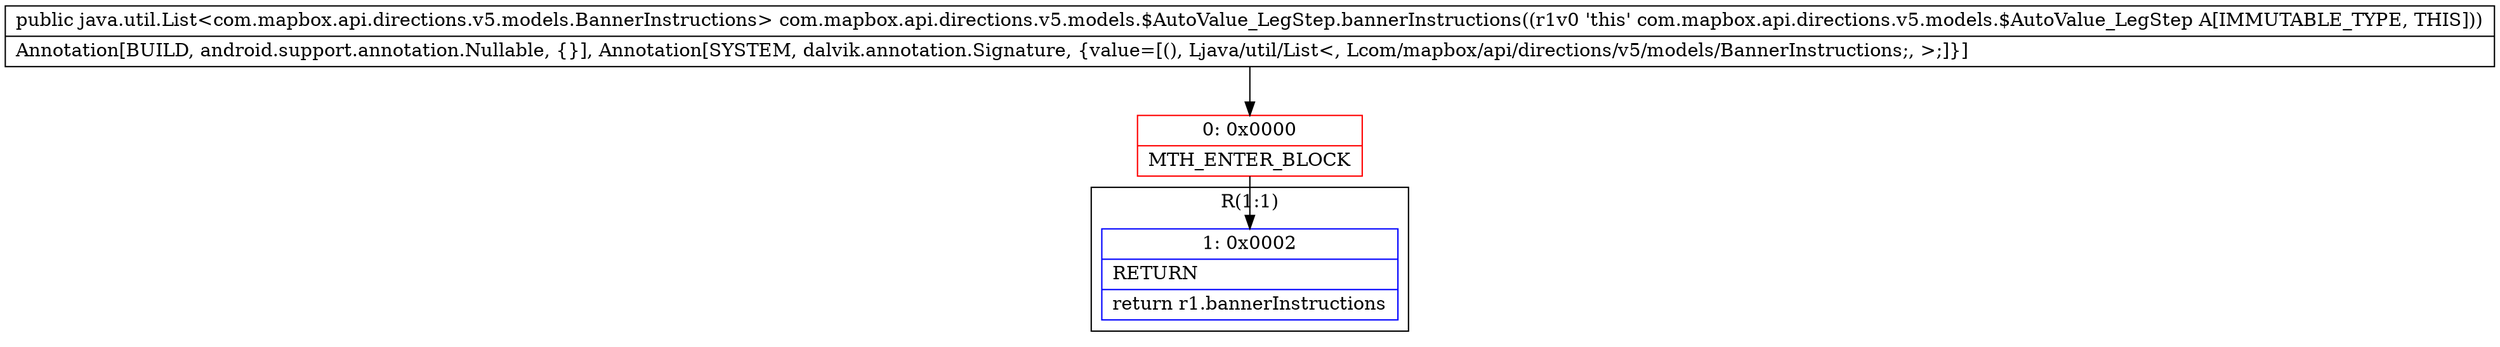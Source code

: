 digraph "CFG forcom.mapbox.api.directions.v5.models.$AutoValue_LegStep.bannerInstructions()Ljava\/util\/List;" {
subgraph cluster_Region_700263313 {
label = "R(1:1)";
node [shape=record,color=blue];
Node_1 [shape=record,label="{1\:\ 0x0002|RETURN\l|return r1.bannerInstructions\l}"];
}
Node_0 [shape=record,color=red,label="{0\:\ 0x0000|MTH_ENTER_BLOCK\l}"];
MethodNode[shape=record,label="{public java.util.List\<com.mapbox.api.directions.v5.models.BannerInstructions\> com.mapbox.api.directions.v5.models.$AutoValue_LegStep.bannerInstructions((r1v0 'this' com.mapbox.api.directions.v5.models.$AutoValue_LegStep A[IMMUTABLE_TYPE, THIS]))  | Annotation[BUILD, android.support.annotation.Nullable, \{\}], Annotation[SYSTEM, dalvik.annotation.Signature, \{value=[(), Ljava\/util\/List\<, Lcom\/mapbox\/api\/directions\/v5\/models\/BannerInstructions;, \>;]\}]\l}"];
MethodNode -> Node_0;
Node_0 -> Node_1;
}

